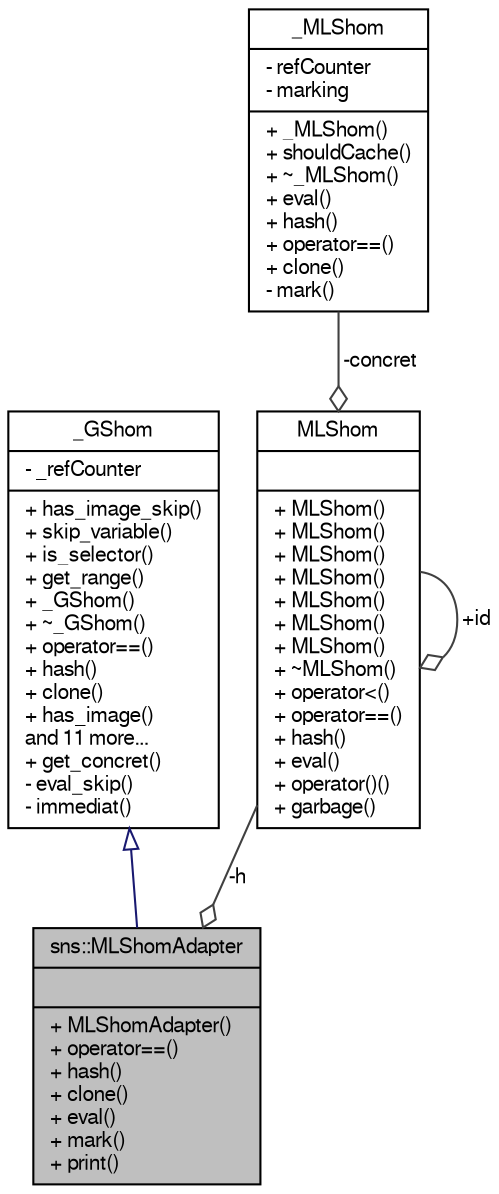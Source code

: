 digraph "sns::MLShomAdapter"
{
  edge [fontname="FreeSans",fontsize="10",labelfontname="FreeSans",labelfontsize="10"];
  node [fontname="FreeSans",fontsize="10",shape=record];
  Node1 [label="{sns::MLShomAdapter\n||+ MLShomAdapter()\l+ operator==()\l+ hash()\l+ clone()\l+ eval()\l+ mark()\l+ print()\l}",height=0.2,width=0.4,color="black", fillcolor="grey75", style="filled" fontcolor="black"];
  Node2 -> Node1 [dir="back",color="midnightblue",fontsize="10",style="solid",arrowtail="onormal",fontname="FreeSans"];
  Node2 [label="{_GShom\n|- _refCounter\l|+ has_image_skip()\l+ skip_variable()\l+ is_selector()\l+ get_range()\l+ _GShom()\l+ ~_GShom()\l+ operator==()\l+ hash()\l+ clone()\l+ has_image()\land 11 more...\l+ get_concret()\l- eval_skip()\l- immediat()\l}",height=0.2,width=0.4,color="black", fillcolor="white", style="filled",URL="$class__GShom.html",tooltip="The concrete data class for Homomorphisms. "];
  Node3 -> Node1 [color="grey25",fontsize="10",style="solid",label=" -h" ,arrowhead="odiamond",fontname="FreeSans"];
  Node3 [label="{MLShom\n||+ MLShom()\l+ MLShom()\l+ MLShom()\l+ MLShom()\l+ MLShom()\l+ MLShom()\l+ MLShom()\l+ ~MLShom()\l+ operator\<()\l+ operator==()\l+ hash()\l+ eval()\l+ operator()()\l+ garbage()\l}",height=0.2,width=0.4,color="black", fillcolor="white", style="filled",URL="$classMLShom.html"];
  Node3 -> Node3 [color="grey25",fontsize="10",style="solid",label=" +id" ,arrowhead="odiamond",fontname="FreeSans"];
  Node4 -> Node3 [color="grey25",fontsize="10",style="solid",label=" -concret" ,arrowhead="odiamond",fontname="FreeSans"];
  Node4 [label="{_MLShom\n|- refCounter\l- marking\l|+ _MLShom()\l+ shouldCache()\l+ ~_MLShom()\l+ eval()\l+ hash()\l+ operator==()\l+ clone()\l- mark()\l}",height=0.2,width=0.4,color="black", fillcolor="white", style="filled",URL="$class__MLShom.html"];
}
